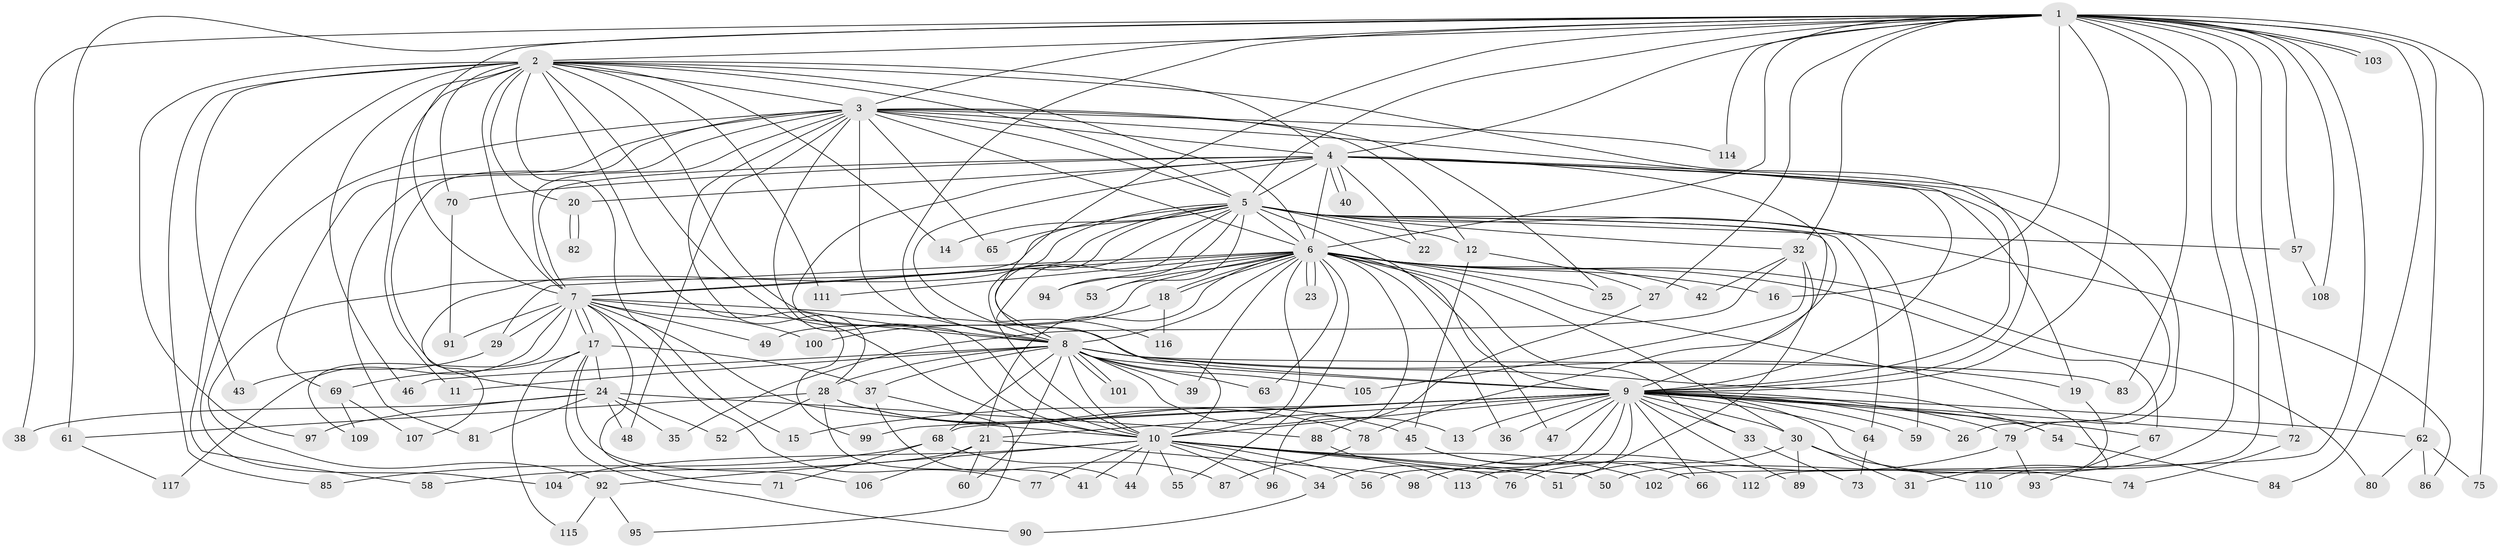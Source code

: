 // coarse degree distribution, {25: 0.012345679012345678, 20: 0.012345679012345678, 18: 0.012345679012345678, 17: 0.012345679012345678, 22: 0.024691358024691357, 31: 0.012345679012345678, 19: 0.012345679012345678, 23: 0.012345679012345678, 24: 0.012345679012345678, 2: 0.6172839506172839, 4: 0.09876543209876543, 8: 0.024691358024691357, 3: 0.07407407407407407, 5: 0.037037037037037035, 10: 0.012345679012345678, 6: 0.012345679012345678}
// Generated by graph-tools (version 1.1) at 2025/17/03/04/25 18:17:35]
// undirected, 117 vertices, 259 edges
graph export_dot {
graph [start="1"]
  node [color=gray90,style=filled];
  1;
  2;
  3;
  4;
  5;
  6;
  7;
  8;
  9;
  10;
  11;
  12;
  13;
  14;
  15;
  16;
  17;
  18;
  19;
  20;
  21;
  22;
  23;
  24;
  25;
  26;
  27;
  28;
  29;
  30;
  31;
  32;
  33;
  34;
  35;
  36;
  37;
  38;
  39;
  40;
  41;
  42;
  43;
  44;
  45;
  46;
  47;
  48;
  49;
  50;
  51;
  52;
  53;
  54;
  55;
  56;
  57;
  58;
  59;
  60;
  61;
  62;
  63;
  64;
  65;
  66;
  67;
  68;
  69;
  70;
  71;
  72;
  73;
  74;
  75;
  76;
  77;
  78;
  79;
  80;
  81;
  82;
  83;
  84;
  85;
  86;
  87;
  88;
  89;
  90;
  91;
  92;
  93;
  94;
  95;
  96;
  97;
  98;
  99;
  100;
  101;
  102;
  103;
  104;
  105;
  106;
  107;
  108;
  109;
  110;
  111;
  112;
  113;
  114;
  115;
  116;
  117;
  1 -- 2;
  1 -- 3;
  1 -- 4;
  1 -- 5;
  1 -- 6;
  1 -- 7;
  1 -- 8;
  1 -- 9;
  1 -- 10;
  1 -- 16;
  1 -- 27;
  1 -- 32;
  1 -- 38;
  1 -- 50;
  1 -- 57;
  1 -- 61;
  1 -- 62;
  1 -- 72;
  1 -- 75;
  1 -- 83;
  1 -- 84;
  1 -- 102;
  1 -- 103;
  1 -- 103;
  1 -- 108;
  1 -- 112;
  1 -- 114;
  2 -- 3;
  2 -- 4;
  2 -- 5;
  2 -- 6;
  2 -- 7;
  2 -- 8;
  2 -- 9;
  2 -- 10;
  2 -- 11;
  2 -- 14;
  2 -- 15;
  2 -- 20;
  2 -- 43;
  2 -- 46;
  2 -- 58;
  2 -- 70;
  2 -- 85;
  2 -- 97;
  2 -- 99;
  2 -- 111;
  3 -- 4;
  3 -- 5;
  3 -- 6;
  3 -- 7;
  3 -- 8;
  3 -- 9;
  3 -- 10;
  3 -- 12;
  3 -- 24;
  3 -- 25;
  3 -- 28;
  3 -- 48;
  3 -- 65;
  3 -- 69;
  3 -- 81;
  3 -- 104;
  3 -- 114;
  4 -- 5;
  4 -- 6;
  4 -- 7;
  4 -- 8;
  4 -- 9;
  4 -- 10;
  4 -- 19;
  4 -- 20;
  4 -- 22;
  4 -- 26;
  4 -- 40;
  4 -- 40;
  4 -- 70;
  4 -- 78;
  4 -- 79;
  5 -- 6;
  5 -- 7;
  5 -- 8;
  5 -- 9;
  5 -- 10;
  5 -- 12;
  5 -- 14;
  5 -- 22;
  5 -- 32;
  5 -- 47;
  5 -- 53;
  5 -- 57;
  5 -- 59;
  5 -- 64;
  5 -- 65;
  5 -- 86;
  5 -- 92;
  5 -- 94;
  5 -- 107;
  5 -- 116;
  6 -- 7;
  6 -- 8;
  6 -- 9;
  6 -- 10;
  6 -- 16;
  6 -- 18;
  6 -- 18;
  6 -- 21;
  6 -- 23;
  6 -- 23;
  6 -- 25;
  6 -- 29;
  6 -- 30;
  6 -- 31;
  6 -- 33;
  6 -- 36;
  6 -- 39;
  6 -- 42;
  6 -- 49;
  6 -- 53;
  6 -- 55;
  6 -- 63;
  6 -- 67;
  6 -- 80;
  6 -- 94;
  6 -- 96;
  6 -- 111;
  7 -- 8;
  7 -- 9;
  7 -- 10;
  7 -- 17;
  7 -- 17;
  7 -- 29;
  7 -- 49;
  7 -- 71;
  7 -- 77;
  7 -- 91;
  7 -- 100;
  7 -- 109;
  7 -- 117;
  8 -- 9;
  8 -- 10;
  8 -- 11;
  8 -- 13;
  8 -- 19;
  8 -- 28;
  8 -- 37;
  8 -- 39;
  8 -- 46;
  8 -- 54;
  8 -- 60;
  8 -- 63;
  8 -- 68;
  8 -- 83;
  8 -- 101;
  8 -- 101;
  8 -- 105;
  9 -- 10;
  9 -- 13;
  9 -- 15;
  9 -- 21;
  9 -- 26;
  9 -- 30;
  9 -- 33;
  9 -- 34;
  9 -- 36;
  9 -- 47;
  9 -- 54;
  9 -- 56;
  9 -- 59;
  9 -- 62;
  9 -- 64;
  9 -- 66;
  9 -- 67;
  9 -- 68;
  9 -- 72;
  9 -- 74;
  9 -- 79;
  9 -- 89;
  9 -- 99;
  9 -- 113;
  10 -- 34;
  10 -- 41;
  10 -- 44;
  10 -- 50;
  10 -- 51;
  10 -- 55;
  10 -- 56;
  10 -- 76;
  10 -- 77;
  10 -- 92;
  10 -- 96;
  10 -- 102;
  10 -- 104;
  12 -- 27;
  12 -- 45;
  17 -- 24;
  17 -- 37;
  17 -- 69;
  17 -- 90;
  17 -- 106;
  17 -- 115;
  18 -- 100;
  18 -- 116;
  19 -- 110;
  20 -- 82;
  20 -- 82;
  21 -- 58;
  21 -- 60;
  21 -- 98;
  21 -- 106;
  24 -- 35;
  24 -- 38;
  24 -- 48;
  24 -- 52;
  24 -- 81;
  24 -- 88;
  24 -- 97;
  27 -- 88;
  28 -- 41;
  28 -- 45;
  28 -- 52;
  28 -- 61;
  28 -- 78;
  29 -- 43;
  30 -- 31;
  30 -- 51;
  30 -- 89;
  30 -- 110;
  32 -- 35;
  32 -- 42;
  32 -- 76;
  32 -- 105;
  33 -- 73;
  34 -- 90;
  37 -- 44;
  37 -- 95;
  45 -- 66;
  45 -- 112;
  54 -- 84;
  57 -- 108;
  61 -- 117;
  62 -- 75;
  62 -- 80;
  62 -- 86;
  64 -- 73;
  67 -- 93;
  68 -- 71;
  68 -- 85;
  68 -- 87;
  69 -- 107;
  69 -- 109;
  70 -- 91;
  72 -- 74;
  78 -- 87;
  79 -- 93;
  79 -- 98;
  88 -- 113;
  92 -- 95;
  92 -- 115;
}
